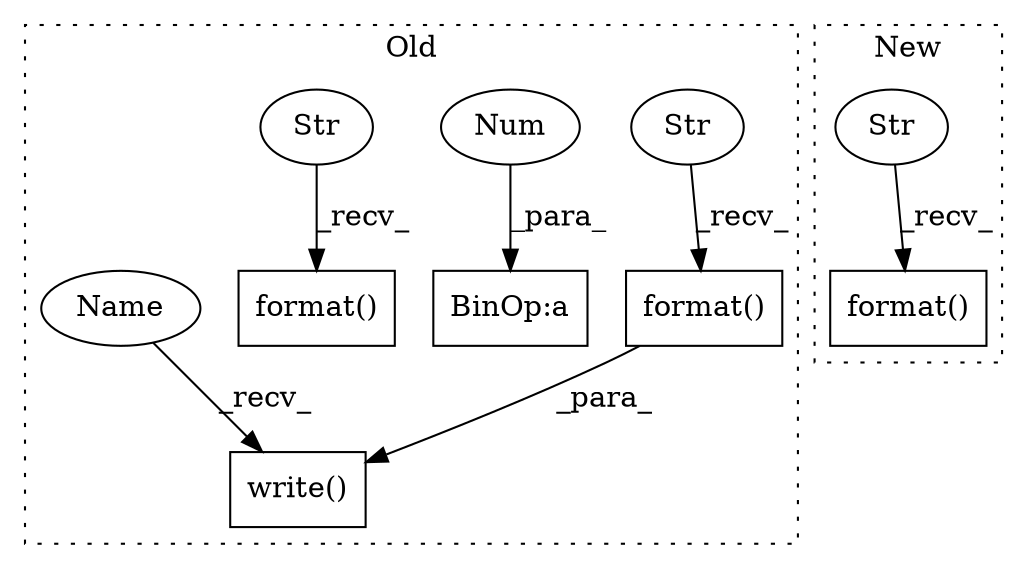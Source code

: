 digraph G {
subgraph cluster0 {
1 [label="write()" a="75" s="27319,27377" l="8,1" shape="box"];
4 [label="format()" a="75" s="27327,27376" l="34,1" shape="box"];
5 [label="Str" a="66" s="27327" l="26" shape="ellipse"];
6 [label="BinOp:a" a="82" s="27109" l="1" shape="box"];
7 [label="Num" a="76" s="27110" l="1" shape="ellipse"];
8 [label="format()" a="75" s="27265,27308" l="30,1" shape="box"];
9 [label="Str" a="66" s="27265" l="22" shape="ellipse"];
10 [label="Name" a="87" s="27319" l="1" shape="ellipse"];
label = "Old";
style="dotted";
}
subgraph cluster1 {
2 [label="format()" a="75" s="24447,24496" l="34,1" shape="box"];
3 [label="Str" a="66" s="24447" l="26" shape="ellipse"];
label = "New";
style="dotted";
}
3 -> 2 [label="_recv_"];
4 -> 1 [label="_para_"];
5 -> 4 [label="_recv_"];
7 -> 6 [label="_para_"];
9 -> 8 [label="_recv_"];
10 -> 1 [label="_recv_"];
}
